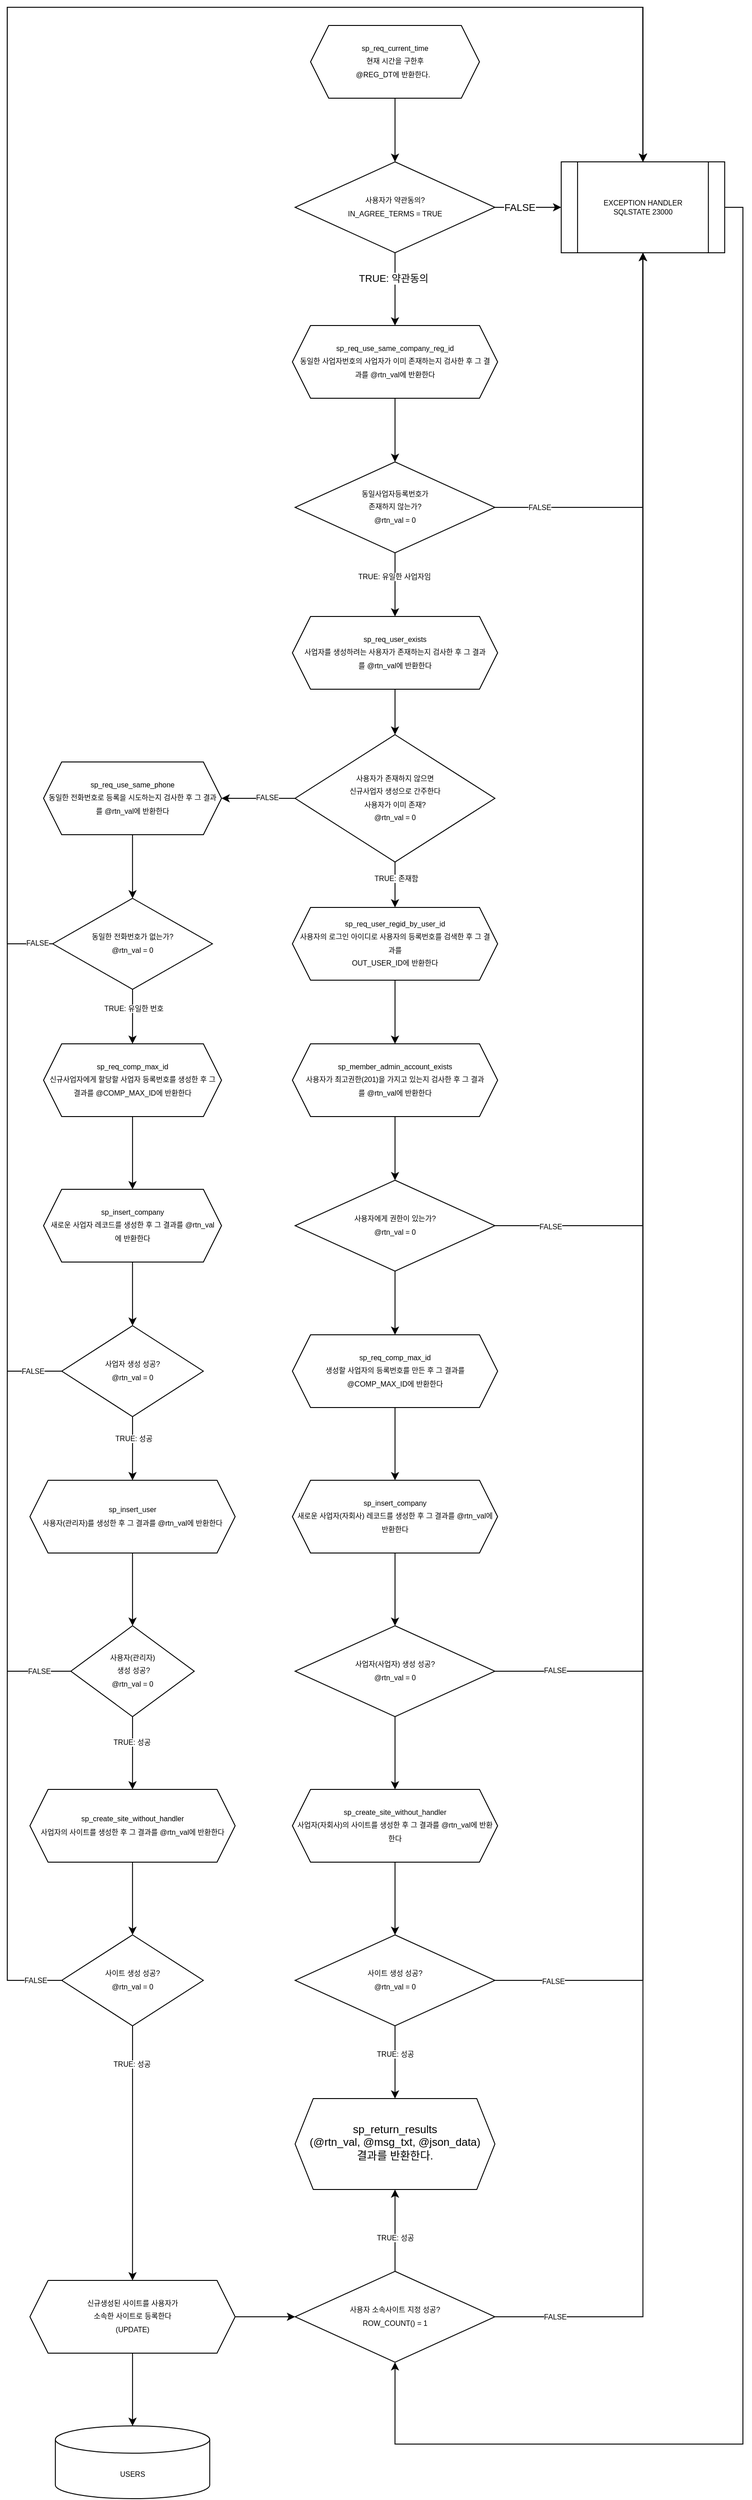 <mxfile version="16.5.6" type="device"><diagram id="5-U5GQrKx4De8IffGInq" name="Page-1"><mxGraphModel dx="2432" dy="5275" grid="1" gridSize="10" guides="1" tooltips="1" connect="1" arrows="1" fold="1" page="1" pageScale="1" pageWidth="827" pageHeight="1169" math="0" shadow="0"><root><mxCell id="0"/><mxCell id="1" parent="0"/><mxCell id="DflL0X33gIR-mx3biRKd-3" value="" style="edgeStyle=orthogonalEdgeStyle;rounded=0;orthogonalLoop=1;jettySize=auto;html=1;fontSize=8;entryX=0.5;entryY=0;entryDx=0;entryDy=0;" parent="1" source="DflL0X33gIR-mx3biRKd-4" target="DflL0X33gIR-mx3biRKd-5" edge="1"><mxGeometry relative="1" as="geometry"/></mxCell><mxCell id="DflL0X33gIR-mx3biRKd-4" value="&lt;span style=&quot;font-size: 8px&quot;&gt;sp_req_current_time&lt;/span&gt;&lt;br style=&quot;font-size: 8px&quot;&gt;&lt;span style=&quot;font-size: 8px&quot;&gt;현재 시간을 구한후&lt;/span&gt;&lt;br style=&quot;font-size: 8px&quot;&gt;&lt;span style=&quot;font-size: 8px&quot;&gt;@REG_DT에 반환한다.&amp;nbsp;&amp;nbsp;&lt;/span&gt;" style="shape=hexagon;perimeter=hexagonPerimeter2;whiteSpace=wrap;html=1;fixedSize=1;shadow=0;strokeWidth=1;spacing=6;spacingTop=-4;" parent="1" vertex="1"><mxGeometry x="-486.07" y="-3460" width="186" height="80" as="geometry"/></mxCell><mxCell id="DflL0X33gIR-mx3biRKd-7" value="" style="edgeStyle=orthogonalEdgeStyle;rounded=0;orthogonalLoop=1;jettySize=auto;html=1;entryX=0.5;entryY=0;entryDx=0;entryDy=0;" parent="1" source="DflL0X33gIR-mx3biRKd-5" target="DflL0X33gIR-mx3biRKd-24" edge="1"><mxGeometry relative="1" as="geometry"><mxPoint x="-360.07" y="-3150" as="targetPoint"/></mxGeometry></mxCell><mxCell id="DflL0X33gIR-mx3biRKd-8" value="TRUE: 약관동의" style="edgeLabel;html=1;align=center;verticalAlign=middle;resizable=0;points=[];" parent="DflL0X33gIR-mx3biRKd-7" vertex="1" connectable="0"><mxGeometry x="-0.298" y="-2" relative="1" as="geometry"><mxPoint as="offset"/></mxGeometry></mxCell><mxCell id="DflL0X33gIR-mx3biRKd-10" value="" style="edgeStyle=orthogonalEdgeStyle;rounded=0;orthogonalLoop=1;jettySize=auto;html=1;" parent="1" source="DflL0X33gIR-mx3biRKd-5" target="DflL0X33gIR-mx3biRKd-9" edge="1"><mxGeometry relative="1" as="geometry"><Array as="points"><mxPoint x="-260.07" y="-3260"/><mxPoint x="-260.07" y="-3260"/></Array></mxGeometry></mxCell><mxCell id="DflL0X33gIR-mx3biRKd-11" value="FALSE" style="edgeLabel;html=1;align=center;verticalAlign=middle;resizable=0;points=[];" parent="DflL0X33gIR-mx3biRKd-10" vertex="1" connectable="0"><mxGeometry x="-0.279" relative="1" as="geometry"><mxPoint as="offset"/></mxGeometry></mxCell><mxCell id="DflL0X33gIR-mx3biRKd-5" value="&lt;font style=&quot;font-size: 8px&quot;&gt;사용자가 약관동의?&lt;br&gt;IN_AGREE_TERMS = TRUE&lt;/font&gt;" style="rhombus;whiteSpace=wrap;html=1;shadow=0;strokeWidth=1;spacing=6;spacingTop=-4;" parent="1" vertex="1"><mxGeometry x="-503.07" y="-3310" width="220" height="100" as="geometry"/></mxCell><mxCell id="DflL0X33gIR-mx3biRKd-98" style="edgeStyle=orthogonalEdgeStyle;rounded=0;orthogonalLoop=1;jettySize=auto;html=1;exitX=1;exitY=0.5;exitDx=0;exitDy=0;entryX=0.5;entryY=1;entryDx=0;entryDy=0;fontSize=8;" parent="1" source="DflL0X33gIR-mx3biRKd-9" target="DflL0X33gIR-mx3biRKd-90" edge="1"><mxGeometry relative="1" as="geometry"><Array as="points"><mxPoint x="-10" y="-3260"/><mxPoint x="-10" y="-800"/><mxPoint x="-393" y="-800"/></Array></mxGeometry></mxCell><mxCell id="DflL0X33gIR-mx3biRKd-9" value="EXCEPTION HANDLER&lt;br&gt;SQLSTATE 23000" style="shape=process;whiteSpace=wrap;html=1;backgroundOutline=1;fontSize=8;" parent="1" vertex="1"><mxGeometry x="-210.07" y="-3310" width="180" height="100" as="geometry"/></mxCell><mxCell id="DflL0X33gIR-mx3biRKd-18" value="sp_return_results&lt;br&gt;(@rtn_val, @msg_txt, @json_data)&lt;br&gt;결과를 반환한다." style="shape=hexagon;perimeter=hexagonPerimeter2;whiteSpace=wrap;html=1;fixedSize=1;shadow=0;strokeWidth=1;spacing=6;spacingTop=-4;" parent="1" vertex="1"><mxGeometry x="-503.07" y="-1180" width="220" height="100" as="geometry"/></mxCell><mxCell id="DflL0X33gIR-mx3biRKd-26" value="" style="edgeStyle=orthogonalEdgeStyle;rounded=0;orthogonalLoop=1;jettySize=auto;html=1;" parent="1" source="DflL0X33gIR-mx3biRKd-24" target="DflL0X33gIR-mx3biRKd-25" edge="1"><mxGeometry relative="1" as="geometry"/></mxCell><mxCell id="DflL0X33gIR-mx3biRKd-24" value="&lt;span style=&quot;font-size: 8px&quot;&gt;sp_req_use_same_company_reg_id&lt;/span&gt;&lt;br style=&quot;font-size: 8px&quot;&gt;&lt;span style=&quot;font-size: 8px&quot;&gt;동일한 사업자번호의 사업자가 이미 존재하는지 검사한 후 그 결과를&amp;nbsp;@rtn_val에 반환한다&lt;/span&gt;" style="shape=hexagon;perimeter=hexagonPerimeter2;whiteSpace=wrap;html=1;fixedSize=1;shadow=0;strokeWidth=1;spacing=6;spacingTop=-4;" parent="1" vertex="1"><mxGeometry x="-506.07" y="-3130" width="226" height="80" as="geometry"/></mxCell><mxCell id="DflL0X33gIR-mx3biRKd-27" style="edgeStyle=orthogonalEdgeStyle;rounded=0;orthogonalLoop=1;jettySize=auto;html=1;entryX=0.5;entryY=1;entryDx=0;entryDy=0;fontSize=8;" parent="1" source="DflL0X33gIR-mx3biRKd-25" target="DflL0X33gIR-mx3biRKd-9" edge="1"><mxGeometry relative="1" as="geometry"/></mxCell><mxCell id="DflL0X33gIR-mx3biRKd-28" value="FALSE" style="edgeLabel;html=1;align=center;verticalAlign=middle;resizable=0;points=[];fontSize=8;" parent="DflL0X33gIR-mx3biRKd-27" vertex="1" connectable="0"><mxGeometry x="-0.782" relative="1" as="geometry"><mxPoint as="offset"/></mxGeometry></mxCell><mxCell id="DflL0X33gIR-mx3biRKd-30" value="" style="edgeStyle=orthogonalEdgeStyle;rounded=0;orthogonalLoop=1;jettySize=auto;html=1;fontSize=8;" parent="1" source="DflL0X33gIR-mx3biRKd-25" target="DflL0X33gIR-mx3biRKd-29" edge="1"><mxGeometry relative="1" as="geometry"/></mxCell><mxCell id="DflL0X33gIR-mx3biRKd-31" value="TRUE: 유일한 사업자임" style="edgeLabel;html=1;align=center;verticalAlign=middle;resizable=0;points=[];fontSize=8;" parent="DflL0X33gIR-mx3biRKd-30" vertex="1" connectable="0"><mxGeometry x="-0.258" y="-1" relative="1" as="geometry"><mxPoint as="offset"/></mxGeometry></mxCell><mxCell id="DflL0X33gIR-mx3biRKd-25" value="&lt;font style=&quot;font-size: 8px&quot;&gt;동일사업자등록번호가&lt;br&gt;존재하지 않는가?&lt;br&gt;@rtn_val = 0&lt;/font&gt;" style="rhombus;whiteSpace=wrap;html=1;shadow=0;strokeWidth=1;spacing=6;spacingTop=-4;" parent="1" vertex="1"><mxGeometry x="-503.07" y="-2980" width="220" height="100" as="geometry"/></mxCell><mxCell id="DflL0X33gIR-mx3biRKd-33" value="" style="edgeStyle=orthogonalEdgeStyle;rounded=0;orthogonalLoop=1;jettySize=auto;html=1;fontSize=8;" parent="1" source="DflL0X33gIR-mx3biRKd-29" target="DflL0X33gIR-mx3biRKd-32" edge="1"><mxGeometry relative="1" as="geometry"/></mxCell><mxCell id="DflL0X33gIR-mx3biRKd-29" value="&lt;span style=&quot;font-size: 8px&quot;&gt;sp_req_user_exists&lt;/span&gt;&lt;br style=&quot;font-size: 8px&quot;&gt;&lt;span style=&quot;font-size: 8px&quot;&gt;사업자를 생성하려는 사용자가 존재하는지 검사한 후 그 결과를&amp;nbsp;&lt;/span&gt;&lt;span style=&quot;font-size: 8px&quot;&gt;@rtn_val에 반환한다&lt;/span&gt;" style="shape=hexagon;perimeter=hexagonPerimeter2;whiteSpace=wrap;html=1;fixedSize=1;shadow=0;strokeWidth=1;spacing=6;spacingTop=-4;" parent="1" vertex="1"><mxGeometry x="-506.07" y="-2810" width="226" height="80" as="geometry"/></mxCell><mxCell id="DflL0X33gIR-mx3biRKd-38" value="" style="edgeStyle=orthogonalEdgeStyle;rounded=0;orthogonalLoop=1;jettySize=auto;html=1;fontSize=8;" parent="1" source="DflL0X33gIR-mx3biRKd-32" target="DflL0X33gIR-mx3biRKd-37" edge="1"><mxGeometry relative="1" as="geometry"/></mxCell><mxCell id="DflL0X33gIR-mx3biRKd-63" value="TRUE: 존재함" style="edgeLabel;html=1;align=center;verticalAlign=middle;resizable=0;points=[];fontSize=8;" parent="DflL0X33gIR-mx3biRKd-38" vertex="1" connectable="0"><mxGeometry x="-0.31" relative="1" as="geometry"><mxPoint x="1" as="offset"/></mxGeometry></mxCell><mxCell id="DflL0X33gIR-mx3biRKd-62" value="" style="edgeStyle=orthogonalEdgeStyle;rounded=0;orthogonalLoop=1;jettySize=auto;html=1;fontSize=8;" parent="1" source="DflL0X33gIR-mx3biRKd-32" target="DflL0X33gIR-mx3biRKd-61" edge="1"><mxGeometry relative="1" as="geometry"/></mxCell><mxCell id="DflL0X33gIR-mx3biRKd-64" value="FALSE" style="edgeLabel;html=1;align=center;verticalAlign=middle;resizable=0;points=[];fontSize=8;" parent="DflL0X33gIR-mx3biRKd-62" vertex="1" connectable="0"><mxGeometry x="-0.22" y="-1" relative="1" as="geometry"><mxPoint as="offset"/></mxGeometry></mxCell><mxCell id="DflL0X33gIR-mx3biRKd-32" value="&lt;span style=&quot;font-size: 8px&quot;&gt;사용자가 존재하지 않으면&lt;br&gt;신규사업자 생성으로 간주한다&lt;/span&gt;&lt;span style=&quot;font-size: 8px&quot;&gt;&lt;br&gt;사용자가 이미 존재?&lt;/span&gt;&lt;br&gt;&lt;span style=&quot;font-size: 8px&quot;&gt;@rtn_val = 0&lt;/span&gt;" style="rhombus;whiteSpace=wrap;html=1;shadow=0;strokeWidth=1;spacing=6;spacingTop=-4;" parent="1" vertex="1"><mxGeometry x="-503.07" y="-2680" width="220" height="140" as="geometry"/></mxCell><mxCell id="DflL0X33gIR-mx3biRKd-40" value="" style="edgeStyle=orthogonalEdgeStyle;rounded=0;orthogonalLoop=1;jettySize=auto;html=1;fontSize=8;" parent="1" source="DflL0X33gIR-mx3biRKd-37" target="DflL0X33gIR-mx3biRKd-39" edge="1"><mxGeometry relative="1" as="geometry"/></mxCell><mxCell id="DflL0X33gIR-mx3biRKd-37" value="&lt;span style=&quot;font-size: 8px&quot;&gt;sp_req_user_regid_by_user_id&lt;/span&gt;&lt;br style=&quot;font-size: 8px&quot;&gt;&lt;span style=&quot;font-size: 8px&quot;&gt;사용자의 로그인 아이디로 사용자의 등록번호를 검색한 후 그 결과를&lt;br&gt;OUT_USER_ID에 반환한다&lt;/span&gt;" style="shape=hexagon;perimeter=hexagonPerimeter2;whiteSpace=wrap;html=1;fixedSize=1;shadow=0;strokeWidth=1;spacing=6;spacingTop=-4;" parent="1" vertex="1"><mxGeometry x="-506.07" y="-2490" width="226" height="80" as="geometry"/></mxCell><mxCell id="DflL0X33gIR-mx3biRKd-42" value="" style="edgeStyle=orthogonalEdgeStyle;rounded=0;orthogonalLoop=1;jettySize=auto;html=1;fontSize=8;" parent="1" source="DflL0X33gIR-mx3biRKd-39" target="DflL0X33gIR-mx3biRKd-41" edge="1"><mxGeometry relative="1" as="geometry"/></mxCell><mxCell id="DflL0X33gIR-mx3biRKd-39" value="&lt;span style=&quot;font-size: 8px&quot;&gt;sp_member_admin_account_exists&lt;/span&gt;&lt;br style=&quot;font-size: 8px&quot;&gt;&lt;span style=&quot;font-size: 8px&quot;&gt;사용자가 최고권한(201)을 가지고 있는지 검사한 후 그 결과를&amp;nbsp;@rtn_val에 반환한다&lt;/span&gt;" style="shape=hexagon;perimeter=hexagonPerimeter2;whiteSpace=wrap;html=1;fixedSize=1;shadow=0;strokeWidth=1;spacing=6;spacingTop=-4;" parent="1" vertex="1"><mxGeometry x="-506.07" y="-2340" width="226" height="80" as="geometry"/></mxCell><mxCell id="DflL0X33gIR-mx3biRKd-43" style="edgeStyle=orthogonalEdgeStyle;rounded=0;orthogonalLoop=1;jettySize=auto;html=1;exitX=1;exitY=0.5;exitDx=0;exitDy=0;fontSize=8;" parent="1" source="DflL0X33gIR-mx3biRKd-41" target="DflL0X33gIR-mx3biRKd-9" edge="1"><mxGeometry relative="1" as="geometry"/></mxCell><mxCell id="DflL0X33gIR-mx3biRKd-44" value="FALSE" style="edgeLabel;html=1;align=center;verticalAlign=middle;resizable=0;points=[];fontSize=8;" parent="DflL0X33gIR-mx3biRKd-43" vertex="1" connectable="0"><mxGeometry x="-0.901" relative="1" as="geometry"><mxPoint y="1" as="offset"/></mxGeometry></mxCell><mxCell id="DflL0X33gIR-mx3biRKd-46" value="" style="edgeStyle=orthogonalEdgeStyle;rounded=0;orthogonalLoop=1;jettySize=auto;html=1;fontSize=8;" parent="1" source="DflL0X33gIR-mx3biRKd-41" target="DflL0X33gIR-mx3biRKd-45" edge="1"><mxGeometry relative="1" as="geometry"/></mxCell><mxCell id="DflL0X33gIR-mx3biRKd-41" value="&lt;span style=&quot;font-size: 8px&quot;&gt;사용자에게 권한이 있는가?&lt;/span&gt;&lt;br&gt;&lt;span style=&quot;font-size: 8px&quot;&gt;@rtn_val = 0&lt;/span&gt;" style="rhombus;whiteSpace=wrap;html=1;shadow=0;strokeWidth=1;spacing=6;spacingTop=-4;" parent="1" vertex="1"><mxGeometry x="-503.07" y="-2190" width="220" height="100" as="geometry"/></mxCell><mxCell id="DflL0X33gIR-mx3biRKd-48" value="" style="edgeStyle=orthogonalEdgeStyle;rounded=0;orthogonalLoop=1;jettySize=auto;html=1;fontSize=8;" parent="1" source="DflL0X33gIR-mx3biRKd-45" target="DflL0X33gIR-mx3biRKd-47" edge="1"><mxGeometry relative="1" as="geometry"/></mxCell><mxCell id="DflL0X33gIR-mx3biRKd-45" value="&lt;span style=&quot;font-size: 8px&quot;&gt;sp_req_comp_max_id&lt;/span&gt;&lt;br style=&quot;font-size: 8px&quot;&gt;&lt;span style=&quot;font-size: 8px&quot;&gt;생성할 사업자의 등록번호를 만든 후 그 결과를 @COMP_MAX_ID에 반환한다&lt;/span&gt;" style="shape=hexagon;perimeter=hexagonPerimeter2;whiteSpace=wrap;html=1;fixedSize=1;shadow=0;strokeWidth=1;spacing=6;spacingTop=-4;" parent="1" vertex="1"><mxGeometry x="-506.07" y="-2020" width="226" height="80" as="geometry"/></mxCell><mxCell id="DflL0X33gIR-mx3biRKd-50" value="" style="edgeStyle=orthogonalEdgeStyle;rounded=0;orthogonalLoop=1;jettySize=auto;html=1;fontSize=8;" parent="1" source="DflL0X33gIR-mx3biRKd-47" target="DflL0X33gIR-mx3biRKd-49" edge="1"><mxGeometry relative="1" as="geometry"/></mxCell><mxCell id="DflL0X33gIR-mx3biRKd-47" value="&lt;span style=&quot;font-size: 8px&quot;&gt;sp_insert_company&lt;/span&gt;&lt;br style=&quot;font-size: 8px&quot;&gt;&lt;span style=&quot;font-size: 8px&quot;&gt;새로운 사업자(자회사) 레코드를 생성한 후 그 결과를&amp;nbsp;&lt;/span&gt;&lt;span style=&quot;font-size: 8px&quot;&gt;@rtn_val에 반환한다&lt;/span&gt;" style="shape=hexagon;perimeter=hexagonPerimeter2;whiteSpace=wrap;html=1;fixedSize=1;shadow=0;strokeWidth=1;spacing=6;spacingTop=-4;" parent="1" vertex="1"><mxGeometry x="-506.07" y="-1860" width="226" height="80" as="geometry"/></mxCell><mxCell id="DflL0X33gIR-mx3biRKd-51" style="edgeStyle=orthogonalEdgeStyle;rounded=0;orthogonalLoop=1;jettySize=auto;html=1;exitX=1;exitY=0.5;exitDx=0;exitDy=0;fontSize=8;" parent="1" source="DflL0X33gIR-mx3biRKd-49" target="DflL0X33gIR-mx3biRKd-9" edge="1"><mxGeometry relative="1" as="geometry"/></mxCell><mxCell id="DflL0X33gIR-mx3biRKd-52" value="FALSE" style="edgeLabel;html=1;align=center;verticalAlign=middle;resizable=0;points=[];fontSize=8;" parent="DflL0X33gIR-mx3biRKd-51" vertex="1" connectable="0"><mxGeometry x="-0.924" y="1" relative="1" as="geometry"><mxPoint as="offset"/></mxGeometry></mxCell><mxCell id="DflL0X33gIR-mx3biRKd-54" value="" style="edgeStyle=orthogonalEdgeStyle;rounded=0;orthogonalLoop=1;jettySize=auto;html=1;fontSize=8;" parent="1" source="DflL0X33gIR-mx3biRKd-49" target="DflL0X33gIR-mx3biRKd-53" edge="1"><mxGeometry relative="1" as="geometry"/></mxCell><mxCell id="DflL0X33gIR-mx3biRKd-49" value="&lt;span style=&quot;font-size: 8px&quot;&gt;사업자(사업자) 생성 성공?&lt;/span&gt;&lt;br&gt;&lt;span style=&quot;font-size: 8px&quot;&gt;@rtn_val = 0&lt;/span&gt;" style="rhombus;whiteSpace=wrap;html=1;shadow=0;strokeWidth=1;spacing=6;spacingTop=-4;" parent="1" vertex="1"><mxGeometry x="-503.07" y="-1700" width="220" height="100" as="geometry"/></mxCell><mxCell id="DflL0X33gIR-mx3biRKd-56" value="" style="edgeStyle=orthogonalEdgeStyle;rounded=0;orthogonalLoop=1;jettySize=auto;html=1;fontSize=8;" parent="1" source="DflL0X33gIR-mx3biRKd-53" target="DflL0X33gIR-mx3biRKd-55" edge="1"><mxGeometry relative="1" as="geometry"/></mxCell><mxCell id="DflL0X33gIR-mx3biRKd-53" value="&lt;span style=&quot;font-size: 8px&quot;&gt;sp_create_site_without_handler&lt;/span&gt;&lt;br style=&quot;font-size: 8px&quot;&gt;&lt;span style=&quot;font-size: 8px&quot;&gt;사업자(자회사)의 사이트를 생성한 후 그 결과를 @rtn_val에 반환한다&lt;/span&gt;" style="shape=hexagon;perimeter=hexagonPerimeter2;whiteSpace=wrap;html=1;fixedSize=1;shadow=0;strokeWidth=1;spacing=6;spacingTop=-4;" parent="1" vertex="1"><mxGeometry x="-506.07" y="-1520" width="226" height="80" as="geometry"/></mxCell><mxCell id="DflL0X33gIR-mx3biRKd-57" style="edgeStyle=orthogonalEdgeStyle;rounded=0;orthogonalLoop=1;jettySize=auto;html=1;fontSize=8;" parent="1" source="DflL0X33gIR-mx3biRKd-55" target="DflL0X33gIR-mx3biRKd-9" edge="1"><mxGeometry relative="1" as="geometry"/></mxCell><mxCell id="DflL0X33gIR-mx3biRKd-58" value="FALSE" style="edgeLabel;html=1;align=center;verticalAlign=middle;resizable=0;points=[];fontSize=8;" parent="DflL0X33gIR-mx3biRKd-57" vertex="1" connectable="0"><mxGeometry x="-0.938" y="-1" relative="1" as="geometry"><mxPoint as="offset"/></mxGeometry></mxCell><mxCell id="DflL0X33gIR-mx3biRKd-59" value="" style="edgeStyle=orthogonalEdgeStyle;rounded=0;orthogonalLoop=1;jettySize=auto;html=1;fontSize=8;" parent="1" source="DflL0X33gIR-mx3biRKd-55" target="DflL0X33gIR-mx3biRKd-18" edge="1"><mxGeometry relative="1" as="geometry"/></mxCell><mxCell id="DflL0X33gIR-mx3biRKd-60" value="TRUE: 성공" style="edgeLabel;html=1;align=center;verticalAlign=middle;resizable=0;points=[];fontSize=8;" parent="DflL0X33gIR-mx3biRKd-59" vertex="1" connectable="0"><mxGeometry x="-0.23" relative="1" as="geometry"><mxPoint as="offset"/></mxGeometry></mxCell><mxCell id="DflL0X33gIR-mx3biRKd-55" value="&lt;span style=&quot;font-size: 8px&quot;&gt;사이트 생성 성공?&lt;/span&gt;&lt;br&gt;&lt;span style=&quot;font-size: 8px&quot;&gt;@rtn_val = 0&lt;/span&gt;" style="rhombus;whiteSpace=wrap;html=1;shadow=0;strokeWidth=1;spacing=6;spacingTop=-4;" parent="1" vertex="1"><mxGeometry x="-503.07" y="-1360" width="220" height="100" as="geometry"/></mxCell><mxCell id="DflL0X33gIR-mx3biRKd-66" value="" style="edgeStyle=orthogonalEdgeStyle;rounded=0;orthogonalLoop=1;jettySize=auto;html=1;fontSize=8;" parent="1" source="DflL0X33gIR-mx3biRKd-61" target="DflL0X33gIR-mx3biRKd-65" edge="1"><mxGeometry relative="1" as="geometry"/></mxCell><mxCell id="DflL0X33gIR-mx3biRKd-61" value="&lt;span style=&quot;font-size: 8px&quot;&gt;sp_req_use_same_phone&lt;/span&gt;&lt;br style=&quot;font-size: 8px&quot;&gt;&lt;span style=&quot;font-size: 8px&quot;&gt;동일한 전화번호로 등록을 시도하는지 검사한 후 그 결과를&amp;nbsp;&lt;/span&gt;&lt;span style=&quot;font-size: 8px&quot;&gt;@rtn_val에 반환한다&lt;/span&gt;" style="shape=hexagon;perimeter=hexagonPerimeter2;whiteSpace=wrap;html=1;fixedSize=1;shadow=0;strokeWidth=1;spacing=6;spacingTop=-4;" parent="1" vertex="1"><mxGeometry x="-780.07" y="-2650" width="196" height="80" as="geometry"/></mxCell><mxCell id="DflL0X33gIR-mx3biRKd-72" value="" style="edgeStyle=orthogonalEdgeStyle;rounded=0;orthogonalLoop=1;jettySize=auto;html=1;fontSize=8;" parent="1" source="DflL0X33gIR-mx3biRKd-65" target="DflL0X33gIR-mx3biRKd-71" edge="1"><mxGeometry relative="1" as="geometry"/></mxCell><mxCell id="DflL0X33gIR-mx3biRKd-73" value="TRUE: 유일한 번호" style="edgeLabel;html=1;align=center;verticalAlign=middle;resizable=0;points=[];fontSize=8;" parent="DflL0X33gIR-mx3biRKd-72" vertex="1" connectable="0"><mxGeometry x="-0.325" y="1" relative="1" as="geometry"><mxPoint as="offset"/></mxGeometry></mxCell><mxCell id="DflL0X33gIR-mx3biRKd-65" value="&lt;span style=&quot;font-size: 8px&quot;&gt;동일한 전화번호가 없는가?&lt;/span&gt;&lt;br&gt;&lt;span style=&quot;font-size: 8px&quot;&gt;@rtn_val = 0&lt;/span&gt;" style="rhombus;whiteSpace=wrap;html=1;shadow=0;strokeWidth=1;spacing=6;spacingTop=-4;" parent="1" vertex="1"><mxGeometry x="-770" y="-2500" width="175.86" height="100" as="geometry"/></mxCell><mxCell id="DflL0X33gIR-mx3biRKd-68" style="edgeStyle=orthogonalEdgeStyle;rounded=0;orthogonalLoop=1;jettySize=auto;html=1;fontSize=8;entryX=0.5;entryY=0;entryDx=0;entryDy=0;exitX=0;exitY=0.5;exitDx=0;exitDy=0;" parent="1" source="DflL0X33gIR-mx3biRKd-65" target="DflL0X33gIR-mx3biRKd-9" edge="1"><mxGeometry relative="1" as="geometry"><mxPoint x="-1000.07" y="-1580" as="sourcePoint"/><mxPoint x="-180.07" y="-3350" as="targetPoint"/><Array as="points"><mxPoint x="-820.07" y="-2450"/><mxPoint x="-820.07" y="-3480"/><mxPoint x="-120.07" y="-3480"/></Array></mxGeometry></mxCell><mxCell id="DflL0X33gIR-mx3biRKd-70" value="FALSE" style="edgeLabel;html=1;align=center;verticalAlign=middle;resizable=0;points=[];fontSize=8;" parent="DflL0X33gIR-mx3biRKd-68" vertex="1" connectable="0"><mxGeometry x="-0.982" y="-1" relative="1" as="geometry"><mxPoint as="offset"/></mxGeometry></mxCell><mxCell id="DflL0X33gIR-mx3biRKd-75" value="" style="edgeStyle=orthogonalEdgeStyle;rounded=0;orthogonalLoop=1;jettySize=auto;html=1;fontSize=8;" parent="1" source="DflL0X33gIR-mx3biRKd-71" target="DflL0X33gIR-mx3biRKd-74" edge="1"><mxGeometry relative="1" as="geometry"/></mxCell><mxCell id="DflL0X33gIR-mx3biRKd-71" value="&lt;span style=&quot;font-size: 8px&quot;&gt;sp_req_comp_max_id&lt;/span&gt;&lt;br style=&quot;font-size: 8px&quot;&gt;&lt;span style=&quot;font-size: 8px&quot;&gt;신규사업자에게 할당할 사업자 등록번호를 생성한 후 그 결과를 @COMP_MAX_ID에 반환한다&lt;/span&gt;" style="shape=hexagon;perimeter=hexagonPerimeter2;whiteSpace=wrap;html=1;fixedSize=1;shadow=0;strokeWidth=1;spacing=6;spacingTop=-4;" parent="1" vertex="1"><mxGeometry x="-780.07" y="-2340" width="196" height="80" as="geometry"/></mxCell><mxCell id="DflL0X33gIR-mx3biRKd-77" value="" style="edgeStyle=orthogonalEdgeStyle;rounded=0;orthogonalLoop=1;jettySize=auto;html=1;fontSize=8;" parent="1" source="DflL0X33gIR-mx3biRKd-74" target="DflL0X33gIR-mx3biRKd-76" edge="1"><mxGeometry relative="1" as="geometry"/></mxCell><mxCell id="DflL0X33gIR-mx3biRKd-74" value="&lt;span style=&quot;font-size: 8px&quot;&gt;sp_insert_company&lt;/span&gt;&lt;br style=&quot;font-size: 8px&quot;&gt;&lt;span style=&quot;font-size: 8px&quot;&gt;새로운 사업자 레코드를 생성한 후 그 결과를&amp;nbsp;&lt;/span&gt;&lt;span style=&quot;font-size: 8px&quot;&gt;@rtn_val에 반환한다&lt;/span&gt;" style="shape=hexagon;perimeter=hexagonPerimeter2;whiteSpace=wrap;html=1;fixedSize=1;shadow=0;strokeWidth=1;spacing=6;spacingTop=-4;" parent="1" vertex="1"><mxGeometry x="-780.07" y="-2180" width="196" height="80" as="geometry"/></mxCell><mxCell id="DflL0X33gIR-mx3biRKd-81" value="" style="edgeStyle=orthogonalEdgeStyle;rounded=0;orthogonalLoop=1;jettySize=auto;html=1;fontSize=8;" parent="1" source="DflL0X33gIR-mx3biRKd-76" target="DflL0X33gIR-mx3biRKd-79" edge="1"><mxGeometry relative="1" as="geometry"/></mxCell><mxCell id="DflL0X33gIR-mx3biRKd-103" value="TRUE: 성공" style="edgeLabel;html=1;align=center;verticalAlign=middle;resizable=0;points=[];fontSize=8;" parent="DflL0X33gIR-mx3biRKd-81" vertex="1" connectable="0"><mxGeometry x="-0.321" y="1" relative="1" as="geometry"><mxPoint as="offset"/></mxGeometry></mxCell><mxCell id="DflL0X33gIR-mx3biRKd-76" value="&lt;span style=&quot;font-size: 8px&quot;&gt;사업자 생성 성공?&lt;/span&gt;&lt;br&gt;&lt;span style=&quot;font-size: 8px&quot;&gt;@rtn_val = 0&lt;/span&gt;" style="rhombus;whiteSpace=wrap;html=1;shadow=0;strokeWidth=1;spacing=6;spacingTop=-4;" parent="1" vertex="1"><mxGeometry x="-760" y="-2030" width="155.86" height="100" as="geometry"/></mxCell><mxCell id="DflL0X33gIR-mx3biRKd-78" value="" style="edgeStyle=orthogonalEdgeStyle;rounded=0;orthogonalLoop=1;jettySize=auto;html=1;fontSize=8;" parent="1" source="DflL0X33gIR-mx3biRKd-79" target="DflL0X33gIR-mx3biRKd-80" edge="1"><mxGeometry relative="1" as="geometry"/></mxCell><mxCell id="DflL0X33gIR-mx3biRKd-79" value="&lt;span style=&quot;font-size: 8px&quot;&gt;sp_insert_user&lt;/span&gt;&lt;br style=&quot;font-size: 8px&quot;&gt;&lt;span style=&quot;font-size: 8px&quot;&gt;사용자(관리자)를 생성한 후 그 결과를 @rtn_val에 반환한다&lt;/span&gt;" style="shape=hexagon;perimeter=hexagonPerimeter2;whiteSpace=wrap;html=1;fixedSize=1;shadow=0;strokeWidth=1;spacing=6;spacingTop=-4;" parent="1" vertex="1"><mxGeometry x="-795.07" y="-1860" width="226" height="80" as="geometry"/></mxCell><mxCell id="DflL0X33gIR-mx3biRKd-85" value="" style="edgeStyle=orthogonalEdgeStyle;rounded=0;orthogonalLoop=1;jettySize=auto;html=1;fontSize=8;" parent="1" source="DflL0X33gIR-mx3biRKd-80" target="DflL0X33gIR-mx3biRKd-83" edge="1"><mxGeometry relative="1" as="geometry"/></mxCell><mxCell id="DflL0X33gIR-mx3biRKd-104" value="TRUE: 성공" style="edgeLabel;html=1;align=center;verticalAlign=middle;resizable=0;points=[];fontSize=8;" parent="DflL0X33gIR-mx3biRKd-85" vertex="1" connectable="0"><mxGeometry x="-0.3" y="-1" relative="1" as="geometry"><mxPoint as="offset"/></mxGeometry></mxCell><mxCell id="DflL0X33gIR-mx3biRKd-80" value="&lt;span style=&quot;font-size: 8px&quot;&gt;사용자&lt;/span&gt;&lt;span style=&quot;font-size: 8px&quot;&gt;(관리자)&lt;/span&gt;&lt;span style=&quot;font-size: 8px&quot;&gt;&lt;br&gt;&amp;nbsp;생성 성공?&lt;/span&gt;&lt;br&gt;&lt;span style=&quot;font-size: 8px&quot;&gt;@rtn_val = 0&lt;/span&gt;" style="rhombus;whiteSpace=wrap;html=1;shadow=0;strokeWidth=1;spacing=6;spacingTop=-4;" parent="1" vertex="1"><mxGeometry x="-750" y="-1700" width="135.86" height="100" as="geometry"/></mxCell><mxCell id="DflL0X33gIR-mx3biRKd-82" value="" style="edgeStyle=orthogonalEdgeStyle;rounded=0;orthogonalLoop=1;jettySize=auto;html=1;fontSize=8;" parent="1" source="DflL0X33gIR-mx3biRKd-83" target="DflL0X33gIR-mx3biRKd-84" edge="1"><mxGeometry relative="1" as="geometry"/></mxCell><mxCell id="DflL0X33gIR-mx3biRKd-83" value="&lt;span style=&quot;font-size: 8px&quot;&gt;sp_create_site_without_handler&lt;/span&gt;&lt;br style=&quot;font-size: 8px&quot;&gt;&lt;span style=&quot;font-size: 8px&quot;&gt;사업자의 사이트를 생성한 후 그 결과를 @rtn_val에 반환한다&lt;/span&gt;" style="shape=hexagon;perimeter=hexagonPerimeter2;whiteSpace=wrap;html=1;fixedSize=1;shadow=0;strokeWidth=1;spacing=6;spacingTop=-4;" parent="1" vertex="1"><mxGeometry x="-795.07" y="-1520" width="226" height="80" as="geometry"/></mxCell><mxCell id="DflL0X33gIR-mx3biRKd-87" value="" style="edgeStyle=orthogonalEdgeStyle;rounded=0;orthogonalLoop=1;jettySize=auto;html=1;fontSize=8;" parent="1" source="DflL0X33gIR-mx3biRKd-84" target="DflL0X33gIR-mx3biRKd-86" edge="1"><mxGeometry relative="1" as="geometry"/></mxCell><mxCell id="DflL0X33gIR-mx3biRKd-105" value="TRUE: 성공" style="edgeLabel;html=1;align=center;verticalAlign=middle;resizable=0;points=[];fontSize=8;" parent="DflL0X33gIR-mx3biRKd-87" vertex="1" connectable="0"><mxGeometry x="-0.704" y="-1" relative="1" as="geometry"><mxPoint as="offset"/></mxGeometry></mxCell><mxCell id="DflL0X33gIR-mx3biRKd-84" value="&lt;span style=&quot;font-size: 8px&quot;&gt;사이트 생성 성공?&lt;/span&gt;&lt;br&gt;&lt;span style=&quot;font-size: 8px&quot;&gt;@rtn_val = 0&lt;/span&gt;" style="rhombus;whiteSpace=wrap;html=1;shadow=0;strokeWidth=1;spacing=6;spacingTop=-4;" parent="1" vertex="1"><mxGeometry x="-760" y="-1360" width="155.86" height="100" as="geometry"/></mxCell><mxCell id="DflL0X33gIR-mx3biRKd-89" value="" style="edgeStyle=orthogonalEdgeStyle;rounded=0;orthogonalLoop=1;jettySize=auto;html=1;fontSize=8;" parent="1" source="DflL0X33gIR-mx3biRKd-86" target="DflL0X33gIR-mx3biRKd-88" edge="1"><mxGeometry relative="1" as="geometry"/></mxCell><mxCell id="DflL0X33gIR-mx3biRKd-92" value="" style="edgeStyle=orthogonalEdgeStyle;rounded=0;orthogonalLoop=1;jettySize=auto;html=1;fontSize=8;" parent="1" source="DflL0X33gIR-mx3biRKd-86" target="DflL0X33gIR-mx3biRKd-90" edge="1"><mxGeometry relative="1" as="geometry"/></mxCell><mxCell id="DflL0X33gIR-mx3biRKd-86" value="&lt;span style=&quot;font-size: 8px&quot;&gt;신규생성된 사이트를 사용자가&lt;br&gt;소속한 사이트로 등록한다&lt;br&gt;(UPDATE)&lt;br&gt;&lt;/span&gt;" style="shape=hexagon;perimeter=hexagonPerimeter2;whiteSpace=wrap;html=1;fixedSize=1;shadow=0;strokeWidth=1;spacing=6;spacingTop=-4;" parent="1" vertex="1"><mxGeometry x="-795.07" y="-980" width="226" height="80" as="geometry"/></mxCell><mxCell id="DflL0X33gIR-mx3biRKd-88" value="USERS" style="shape=cylinder3;whiteSpace=wrap;html=1;boundedLbl=1;backgroundOutline=1;size=15;fontSize=8;" parent="1" vertex="1"><mxGeometry x="-767.07" y="-820" width="170" height="80" as="geometry"/></mxCell><mxCell id="DflL0X33gIR-mx3biRKd-91" value="" style="edgeStyle=orthogonalEdgeStyle;rounded=0;orthogonalLoop=1;jettySize=auto;html=1;fontSize=8;" parent="1" source="DflL0X33gIR-mx3biRKd-90" target="DflL0X33gIR-mx3biRKd-18" edge="1"><mxGeometry relative="1" as="geometry"/></mxCell><mxCell id="DflL0X33gIR-mx3biRKd-93" value="TRUE: 성공" style="edgeLabel;html=1;align=center;verticalAlign=middle;resizable=0;points=[];fontSize=8;" parent="DflL0X33gIR-mx3biRKd-91" vertex="1" connectable="0"><mxGeometry x="-0.183" relative="1" as="geometry"><mxPoint as="offset"/></mxGeometry></mxCell><mxCell id="DflL0X33gIR-mx3biRKd-94" style="edgeStyle=orthogonalEdgeStyle;rounded=0;orthogonalLoop=1;jettySize=auto;html=1;entryX=0.5;entryY=1;entryDx=0;entryDy=0;fontSize=8;" parent="1" source="DflL0X33gIR-mx3biRKd-90" target="DflL0X33gIR-mx3biRKd-9" edge="1"><mxGeometry relative="1" as="geometry"/></mxCell><mxCell id="DflL0X33gIR-mx3biRKd-95" value="FALSE" style="edgeLabel;html=1;align=center;verticalAlign=middle;resizable=0;points=[];fontSize=8;" parent="DflL0X33gIR-mx3biRKd-94" vertex="1" connectable="0"><mxGeometry x="-0.946" relative="1" as="geometry"><mxPoint as="offset"/></mxGeometry></mxCell><mxCell id="DflL0X33gIR-mx3biRKd-90" value="&lt;span style=&quot;font-size: 8px&quot;&gt;사용자 소속사이트 지정 성공?&lt;br&gt;ROW_COUNT() = 1&lt;br&gt;&lt;/span&gt;" style="rhombus;whiteSpace=wrap;html=1;shadow=0;strokeWidth=1;spacing=6;spacingTop=-4;" parent="1" vertex="1"><mxGeometry x="-503.07" y="-990" width="220" height="100" as="geometry"/></mxCell><mxCell id="DflL0X33gIR-mx3biRKd-96" style="edgeStyle=orthogonalEdgeStyle;rounded=0;orthogonalLoop=1;jettySize=auto;html=1;fontSize=8;entryX=0.5;entryY=0;entryDx=0;entryDy=0;exitX=0;exitY=0.5;exitDx=0;exitDy=0;" parent="1" source="DflL0X33gIR-mx3biRKd-76" target="DflL0X33gIR-mx3biRKd-9" edge="1"><mxGeometry relative="1" as="geometry"><mxPoint x="-790" y="-1980" as="sourcePoint"/><mxPoint x="-110.07" y="-3300" as="targetPoint"/><Array as="points"><mxPoint x="-820" y="-1980"/><mxPoint x="-820" y="-3480"/><mxPoint x="-120" y="-3480"/></Array></mxGeometry></mxCell><mxCell id="DflL0X33gIR-mx3biRKd-97" value="FALSE" style="edgeLabel;html=1;align=center;verticalAlign=middle;resizable=0;points=[];fontSize=8;" parent="DflL0X33gIR-mx3biRKd-96" vertex="1" connectable="0"><mxGeometry x="-0.982" y="-1" relative="1" as="geometry"><mxPoint x="-10" y="1" as="offset"/></mxGeometry></mxCell><mxCell id="DflL0X33gIR-mx3biRKd-99" style="edgeStyle=orthogonalEdgeStyle;rounded=0;orthogonalLoop=1;jettySize=auto;html=1;fontSize=8;entryX=0.5;entryY=0;entryDx=0;entryDy=0;exitX=0;exitY=0.5;exitDx=0;exitDy=0;" parent="1" source="DflL0X33gIR-mx3biRKd-80" target="DflL0X33gIR-mx3biRKd-9" edge="1"><mxGeometry relative="1" as="geometry"><mxPoint x="-750" y="-1970.0" as="sourcePoint"/><mxPoint x="-110.07" y="-3300" as="targetPoint"/><Array as="points"><mxPoint x="-820" y="-1650"/><mxPoint x="-820" y="-3480"/><mxPoint x="-120" y="-3480"/></Array></mxGeometry></mxCell><mxCell id="DflL0X33gIR-mx3biRKd-100" value="FALSE" style="edgeLabel;html=1;align=center;verticalAlign=middle;resizable=0;points=[];fontSize=8;" parent="DflL0X33gIR-mx3biRKd-99" vertex="1" connectable="0"><mxGeometry x="-0.982" y="-1" relative="1" as="geometry"><mxPoint x="-10" y="1" as="offset"/></mxGeometry></mxCell><mxCell id="DflL0X33gIR-mx3biRKd-101" style="edgeStyle=orthogonalEdgeStyle;rounded=0;orthogonalLoop=1;jettySize=auto;html=1;fontSize=8;entryX=0.5;entryY=0;entryDx=0;entryDy=0;exitX=0;exitY=0.5;exitDx=0;exitDy=0;" parent="1" source="DflL0X33gIR-mx3biRKd-84" target="DflL0X33gIR-mx3biRKd-9" edge="1"><mxGeometry relative="1" as="geometry"><mxPoint x="-740" y="-1640" as="sourcePoint"/><mxPoint x="-110.07" y="-3300" as="targetPoint"/><Array as="points"><mxPoint x="-820" y="-1310"/><mxPoint x="-820" y="-3480"/><mxPoint x="-120" y="-3480"/></Array></mxGeometry></mxCell><mxCell id="DflL0X33gIR-mx3biRKd-102" value="FALSE" style="edgeLabel;html=1;align=center;verticalAlign=middle;resizable=0;points=[];fontSize=8;" parent="DflL0X33gIR-mx3biRKd-101" vertex="1" connectable="0"><mxGeometry x="-0.982" y="-1" relative="1" as="geometry"><mxPoint x="-1" y="1" as="offset"/></mxGeometry></mxCell></root></mxGraphModel></diagram></mxfile>